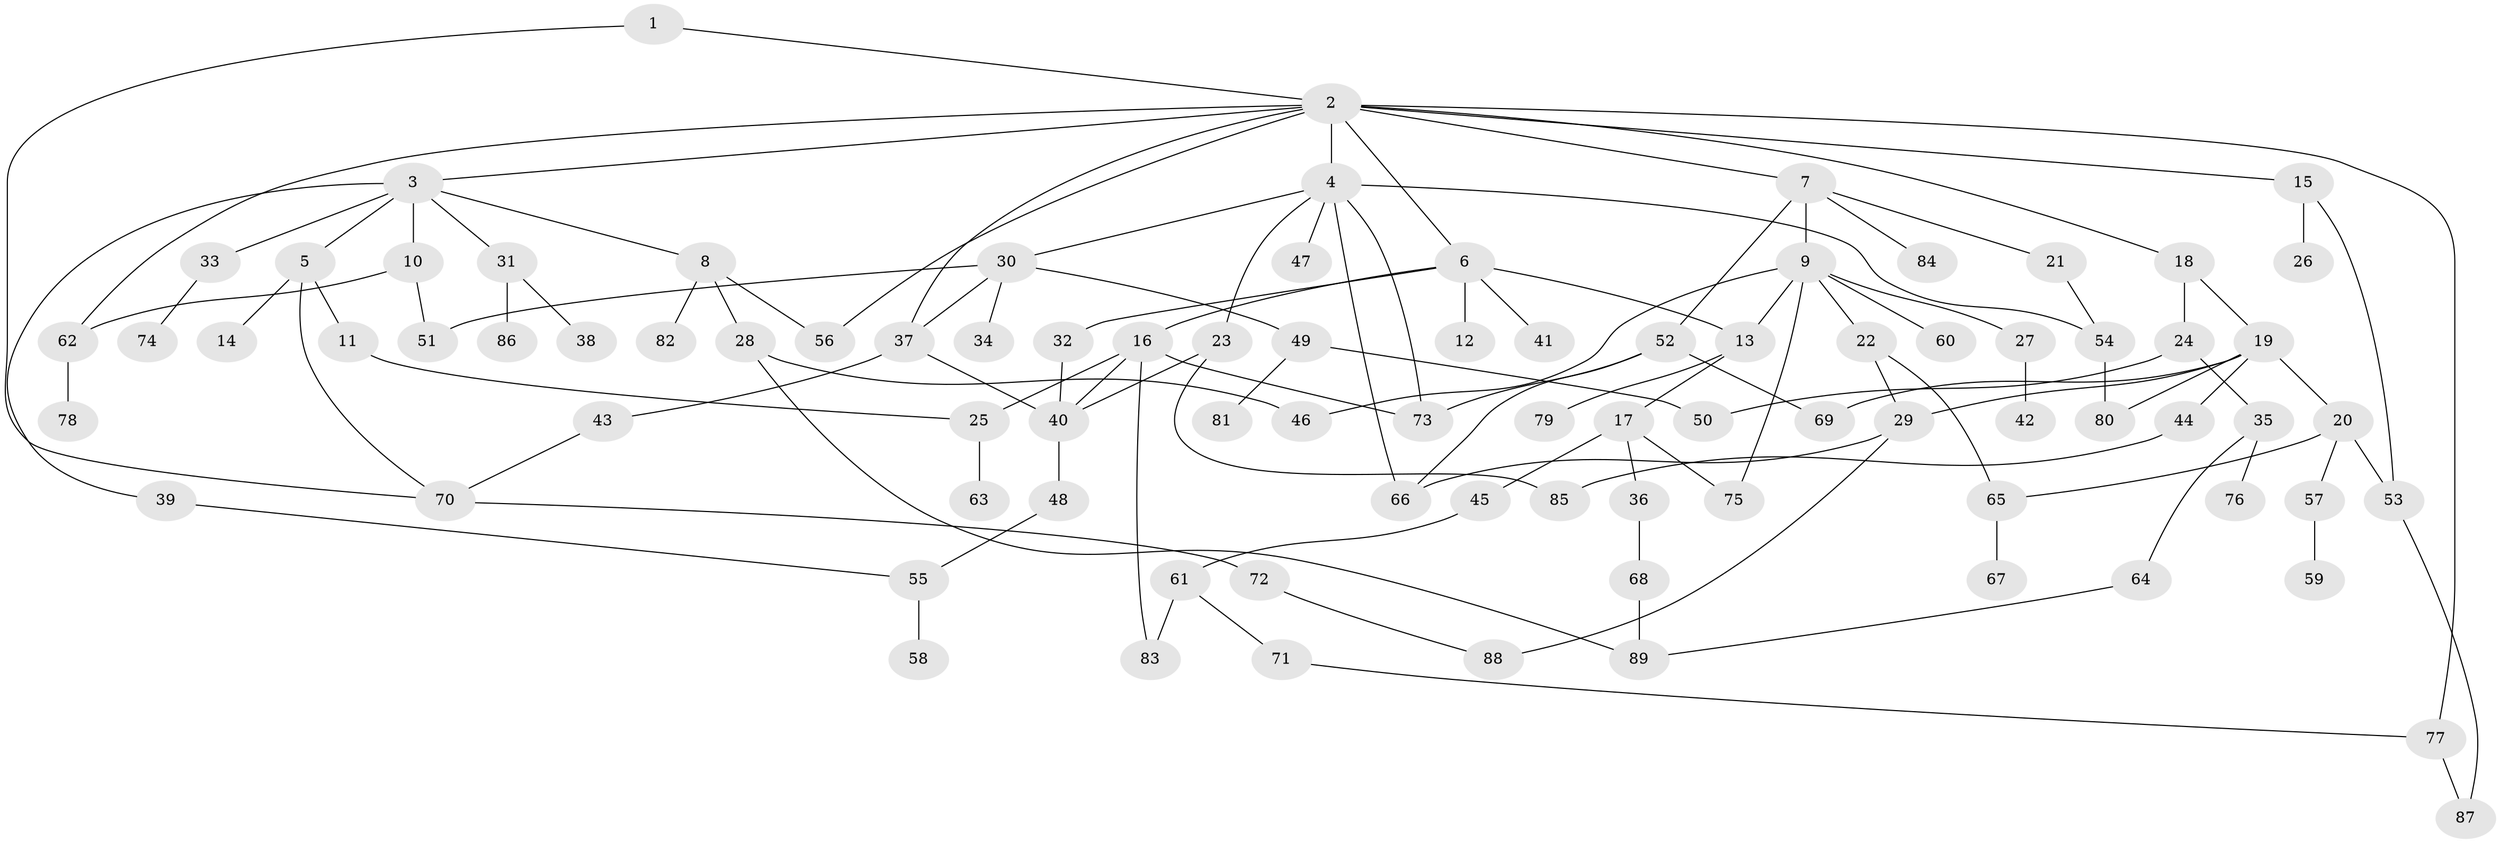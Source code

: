 // coarse degree distribution, {2: 0.2711864406779661, 15: 0.01694915254237288, 8: 0.01694915254237288, 6: 0.05084745762711865, 4: 0.13559322033898305, 10: 0.01694915254237288, 3: 0.2033898305084746, 1: 0.23728813559322035, 5: 0.05084745762711865}
// Generated by graph-tools (version 1.1) at 2025/41/03/06/25 10:41:29]
// undirected, 89 vertices, 120 edges
graph export_dot {
graph [start="1"]
  node [color=gray90,style=filled];
  1;
  2;
  3;
  4;
  5;
  6;
  7;
  8;
  9;
  10;
  11;
  12;
  13;
  14;
  15;
  16;
  17;
  18;
  19;
  20;
  21;
  22;
  23;
  24;
  25;
  26;
  27;
  28;
  29;
  30;
  31;
  32;
  33;
  34;
  35;
  36;
  37;
  38;
  39;
  40;
  41;
  42;
  43;
  44;
  45;
  46;
  47;
  48;
  49;
  50;
  51;
  52;
  53;
  54;
  55;
  56;
  57;
  58;
  59;
  60;
  61;
  62;
  63;
  64;
  65;
  66;
  67;
  68;
  69;
  70;
  71;
  72;
  73;
  74;
  75;
  76;
  77;
  78;
  79;
  80;
  81;
  82;
  83;
  84;
  85;
  86;
  87;
  88;
  89;
  1 -- 2;
  1 -- 70;
  2 -- 3;
  2 -- 4;
  2 -- 6;
  2 -- 7;
  2 -- 15;
  2 -- 18;
  2 -- 37;
  2 -- 56;
  2 -- 77;
  2 -- 62;
  3 -- 5;
  3 -- 8;
  3 -- 10;
  3 -- 31;
  3 -- 33;
  3 -- 39;
  4 -- 23;
  4 -- 30;
  4 -- 47;
  4 -- 73;
  4 -- 66;
  4 -- 54;
  5 -- 11;
  5 -- 14;
  5 -- 70;
  6 -- 12;
  6 -- 16;
  6 -- 32;
  6 -- 41;
  6 -- 13;
  7 -- 9;
  7 -- 21;
  7 -- 52;
  7 -- 84;
  8 -- 28;
  8 -- 82;
  8 -- 56;
  9 -- 13;
  9 -- 22;
  9 -- 27;
  9 -- 46;
  9 -- 60;
  9 -- 75;
  10 -- 62;
  10 -- 51;
  11 -- 25;
  13 -- 17;
  13 -- 79;
  15 -- 26;
  15 -- 53;
  16 -- 73;
  16 -- 83;
  16 -- 40;
  16 -- 25;
  17 -- 36;
  17 -- 45;
  17 -- 75;
  18 -- 19;
  18 -- 24;
  19 -- 20;
  19 -- 29;
  19 -- 44;
  19 -- 69;
  19 -- 80;
  20 -- 53;
  20 -- 57;
  20 -- 65;
  21 -- 54;
  22 -- 65;
  22 -- 29;
  23 -- 85;
  23 -- 40;
  24 -- 35;
  24 -- 50;
  25 -- 63;
  27 -- 42;
  28 -- 89;
  28 -- 46;
  29 -- 88;
  29 -- 66;
  30 -- 34;
  30 -- 49;
  30 -- 51;
  30 -- 37;
  31 -- 38;
  31 -- 86;
  32 -- 40;
  33 -- 74;
  35 -- 64;
  35 -- 76;
  36 -- 68;
  37 -- 40;
  37 -- 43;
  39 -- 55;
  40 -- 48;
  43 -- 70;
  44 -- 85;
  45 -- 61;
  48 -- 55;
  49 -- 81;
  49 -- 50;
  52 -- 66;
  52 -- 69;
  52 -- 73;
  53 -- 87;
  54 -- 80;
  55 -- 58;
  57 -- 59;
  61 -- 71;
  61 -- 83;
  62 -- 78;
  64 -- 89;
  65 -- 67;
  68 -- 89;
  70 -- 72;
  71 -- 77;
  72 -- 88;
  77 -- 87;
}
